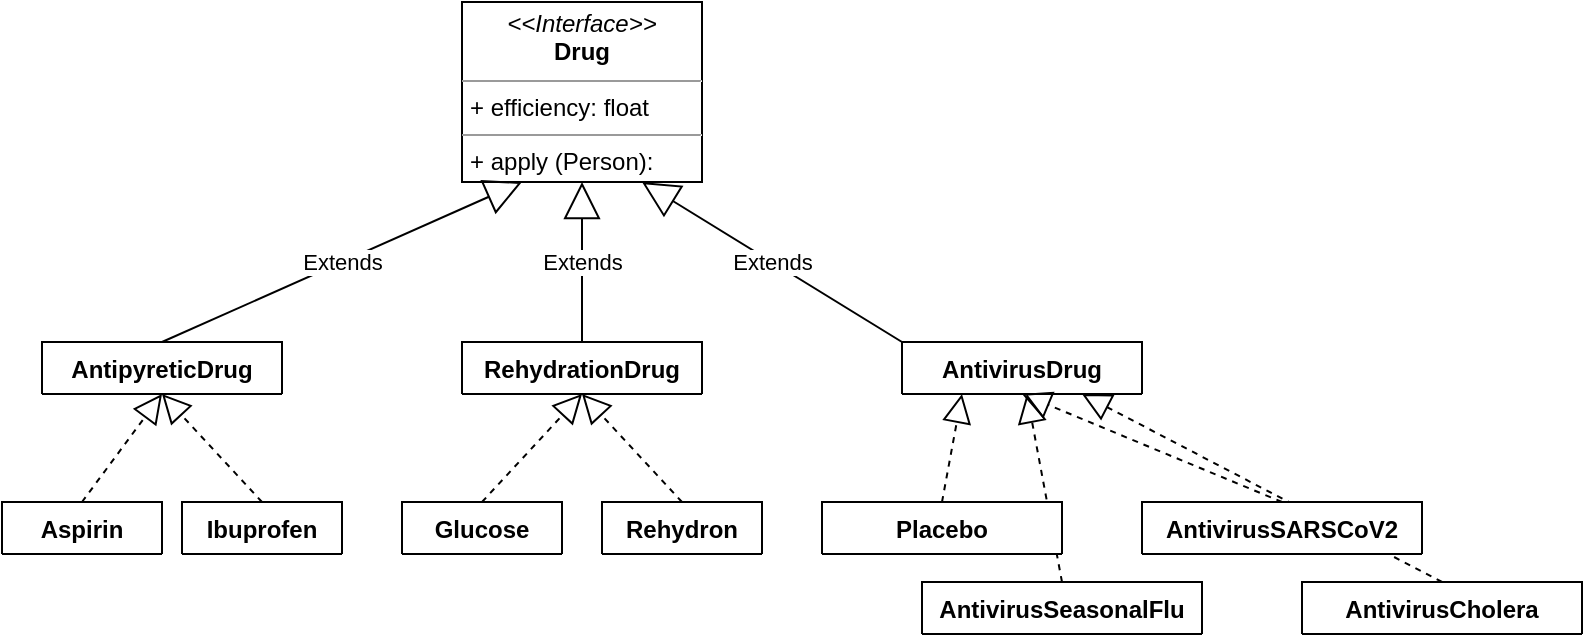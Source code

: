 <mxfile version="13.7.4" type="github">
  <diagram id="5TIukd_n3g4UW3RruUCG" name="Page-1">
    <mxGraphModel dx="971" dy="747" grid="1" gridSize="10" guides="1" tooltips="1" connect="1" arrows="1" fold="1" page="1" pageScale="1" pageWidth="827" pageHeight="1169" math="0" shadow="0">
      <root>
        <mxCell id="0" />
        <mxCell id="1" parent="0" />
        <mxCell id="hdpgLRlO6QaFKLSQQ1CS-11" value="&lt;p style=&quot;margin: 0px ; margin-top: 4px ; text-align: center&quot;&gt;&lt;i&gt;&amp;lt;&amp;lt;Interface&amp;gt;&amp;gt;&lt;/i&gt;&lt;br&gt;&lt;b&gt;Drug&lt;/b&gt;&lt;/p&gt;&lt;hr size=&quot;1&quot;&gt;&lt;p style=&quot;margin: 0px ; margin-left: 4px&quot;&gt;+ efficiency: float&lt;br&gt;&lt;/p&gt;&lt;hr size=&quot;1&quot;&gt;&lt;p style=&quot;margin: 0px ; margin-left: 4px&quot;&gt;+ apply (Person):&amp;nbsp;&lt;br&gt;&lt;/p&gt;" style="verticalAlign=top;align=left;overflow=fill;fontSize=12;fontFamily=Helvetica;html=1;" vertex="1" parent="1">
          <mxGeometry x="250" y="80" width="120" height="90" as="geometry" />
        </mxCell>
        <mxCell id="hdpgLRlO6QaFKLSQQ1CS-20" value="" style="endArrow=block;dashed=1;endFill=0;endSize=12;html=1;entryX=0.5;entryY=1;entryDx=0;entryDy=0;exitX=0.5;exitY=0;exitDx=0;exitDy=0;" edge="1" parent="1" source="hdpgLRlO6QaFKLSQQ1CS-12" target="hdpgLRlO6QaFKLSQQ1CS-1">
          <mxGeometry width="160" relative="1" as="geometry">
            <mxPoint x="330" y="460" as="sourcePoint" />
            <mxPoint x="490" y="460" as="targetPoint" />
          </mxGeometry>
        </mxCell>
        <mxCell id="hdpgLRlO6QaFKLSQQ1CS-21" value="Extends" style="endArrow=block;endSize=16;endFill=0;html=1;entryX=0.25;entryY=1;entryDx=0;entryDy=0;exitX=0.5;exitY=0;exitDx=0;exitDy=0;" edge="1" parent="1" source="hdpgLRlO6QaFKLSQQ1CS-1" target="hdpgLRlO6QaFKLSQQ1CS-11">
          <mxGeometry width="160" relative="1" as="geometry">
            <mxPoint x="330" y="460" as="sourcePoint" />
            <mxPoint x="490" y="460" as="targetPoint" />
          </mxGeometry>
        </mxCell>
        <mxCell id="hdpgLRlO6QaFKLSQQ1CS-22" value="" style="endArrow=block;dashed=1;endFill=0;endSize=12;html=1;entryX=0.5;entryY=1;entryDx=0;entryDy=0;exitX=0.5;exitY=0;exitDx=0;exitDy=0;" edge="1" parent="1" source="hdpgLRlO6QaFKLSQQ1CS-16" target="hdpgLRlO6QaFKLSQQ1CS-1">
          <mxGeometry width="160" relative="1" as="geometry">
            <mxPoint x="110" y="320" as="sourcePoint" />
            <mxPoint x="160" y="286" as="targetPoint" />
          </mxGeometry>
        </mxCell>
        <mxCell id="hdpgLRlO6QaFKLSQQ1CS-12" value="Aspirin" style="swimlane;fontStyle=1;align=center;verticalAlign=top;childLayout=stackLayout;horizontal=1;startSize=26;horizontalStack=0;resizeParent=1;resizeParentMax=0;resizeLast=0;collapsible=1;marginBottom=0;" vertex="1" collapsed="1" parent="1">
          <mxGeometry x="20" y="330" width="80" height="26" as="geometry">
            <mxRectangle x="90" y="250" width="120" height="86" as="alternateBounds" />
          </mxGeometry>
        </mxCell>
        <mxCell id="hdpgLRlO6QaFKLSQQ1CS-13" value=" " style="text;strokeColor=none;fillColor=none;align=left;verticalAlign=top;spacingLeft=4;spacingRight=4;overflow=hidden;rotatable=0;points=[[0,0.5],[1,0.5]];portConstraint=eastwest;" vertex="1" parent="hdpgLRlO6QaFKLSQQ1CS-12">
          <mxGeometry y="26" width="80" height="26" as="geometry" />
        </mxCell>
        <mxCell id="hdpgLRlO6QaFKLSQQ1CS-14" value="" style="line;strokeWidth=1;fillColor=none;align=left;verticalAlign=middle;spacingTop=-1;spacingLeft=3;spacingRight=3;rotatable=0;labelPosition=right;points=[];portConstraint=eastwest;" vertex="1" parent="hdpgLRlO6QaFKLSQQ1CS-12">
          <mxGeometry y="52" width="80" height="8" as="geometry" />
        </mxCell>
        <mxCell id="hdpgLRlO6QaFKLSQQ1CS-15" value=" " style="text;strokeColor=none;fillColor=none;align=left;verticalAlign=top;spacingLeft=4;spacingRight=4;overflow=hidden;rotatable=0;points=[[0,0.5],[1,0.5]];portConstraint=eastwest;" vertex="1" parent="hdpgLRlO6QaFKLSQQ1CS-12">
          <mxGeometry y="60" width="80" height="26" as="geometry" />
        </mxCell>
        <mxCell id="hdpgLRlO6QaFKLSQQ1CS-23" value="RehydrationDrug" style="swimlane;fontStyle=1;align=center;verticalAlign=top;childLayout=stackLayout;horizontal=1;startSize=26;horizontalStack=0;resizeParent=1;resizeParentMax=0;resizeLast=0;collapsible=1;marginBottom=0;" vertex="1" collapsed="1" parent="1">
          <mxGeometry x="250" y="250" width="120" height="26" as="geometry">
            <mxRectangle x="90" y="250" width="120" height="86" as="alternateBounds" />
          </mxGeometry>
        </mxCell>
        <mxCell id="hdpgLRlO6QaFKLSQQ1CS-24" value=" " style="text;strokeColor=none;fillColor=none;align=left;verticalAlign=top;spacingLeft=4;spacingRight=4;overflow=hidden;rotatable=0;points=[[0,0.5],[1,0.5]];portConstraint=eastwest;" vertex="1" parent="hdpgLRlO6QaFKLSQQ1CS-23">
          <mxGeometry y="26" width="120" height="26" as="geometry" />
        </mxCell>
        <mxCell id="hdpgLRlO6QaFKLSQQ1CS-25" value="" style="line;strokeWidth=1;fillColor=none;align=left;verticalAlign=middle;spacingTop=-1;spacingLeft=3;spacingRight=3;rotatable=0;labelPosition=right;points=[];portConstraint=eastwest;" vertex="1" parent="hdpgLRlO6QaFKLSQQ1CS-23">
          <mxGeometry y="52" width="120" height="8" as="geometry" />
        </mxCell>
        <mxCell id="hdpgLRlO6QaFKLSQQ1CS-26" value=" " style="text;strokeColor=none;fillColor=none;align=left;verticalAlign=top;spacingLeft=4;spacingRight=4;overflow=hidden;rotatable=0;points=[[0,0.5],[1,0.5]];portConstraint=eastwest;" vertex="1" parent="hdpgLRlO6QaFKLSQQ1CS-23">
          <mxGeometry y="60" width="120" height="26" as="geometry" />
        </mxCell>
        <mxCell id="hdpgLRlO6QaFKLSQQ1CS-43" value="Extends" style="endArrow=block;endSize=16;endFill=0;html=1;entryX=0.5;entryY=1;entryDx=0;entryDy=0;exitX=0.5;exitY=0;exitDx=0;exitDy=0;" edge="1" parent="1" source="hdpgLRlO6QaFKLSQQ1CS-23" target="hdpgLRlO6QaFKLSQQ1CS-11">
          <mxGeometry width="160" relative="1" as="geometry">
            <mxPoint x="160" y="260.0" as="sourcePoint" />
            <mxPoint x="160" y="200.0" as="targetPoint" />
          </mxGeometry>
        </mxCell>
        <mxCell id="hdpgLRlO6QaFKLSQQ1CS-44" value="Extends" style="endArrow=block;endSize=16;endFill=0;html=1;entryX=0.75;entryY=1;entryDx=0;entryDy=0;exitX=0;exitY=0;exitDx=0;exitDy=0;" edge="1" parent="1" source="hdpgLRlO6QaFKLSQQ1CS-27" target="hdpgLRlO6QaFKLSQQ1CS-11">
          <mxGeometry width="160" relative="1" as="geometry">
            <mxPoint x="320" y="260.0" as="sourcePoint" />
            <mxPoint x="220" y="200.0" as="targetPoint" />
          </mxGeometry>
        </mxCell>
        <mxCell id="hdpgLRlO6QaFKLSQQ1CS-27" value="AntivirusDrug" style="swimlane;fontStyle=1;align=center;verticalAlign=top;childLayout=stackLayout;horizontal=1;startSize=26;horizontalStack=0;resizeParent=1;resizeParentMax=0;resizeLast=0;collapsible=1;marginBottom=0;" vertex="1" collapsed="1" parent="1">
          <mxGeometry x="470" y="250" width="120" height="26" as="geometry">
            <mxRectangle x="90" y="250" width="120" height="86" as="alternateBounds" />
          </mxGeometry>
        </mxCell>
        <mxCell id="hdpgLRlO6QaFKLSQQ1CS-28" value=" " style="text;strokeColor=none;fillColor=none;align=left;verticalAlign=top;spacingLeft=4;spacingRight=4;overflow=hidden;rotatable=0;points=[[0,0.5],[1,0.5]];portConstraint=eastwest;" vertex="1" parent="hdpgLRlO6QaFKLSQQ1CS-27">
          <mxGeometry y="26" width="120" height="26" as="geometry" />
        </mxCell>
        <mxCell id="hdpgLRlO6QaFKLSQQ1CS-29" value="" style="line;strokeWidth=1;fillColor=none;align=left;verticalAlign=middle;spacingTop=-1;spacingLeft=3;spacingRight=3;rotatable=0;labelPosition=right;points=[];portConstraint=eastwest;" vertex="1" parent="hdpgLRlO6QaFKLSQQ1CS-27">
          <mxGeometry y="52" width="120" height="8" as="geometry" />
        </mxCell>
        <mxCell id="hdpgLRlO6QaFKLSQQ1CS-30" value=" " style="text;strokeColor=none;fillColor=none;align=left;verticalAlign=top;spacingLeft=4;spacingRight=4;overflow=hidden;rotatable=0;points=[[0,0.5],[1,0.5]];portConstraint=eastwest;" vertex="1" parent="hdpgLRlO6QaFKLSQQ1CS-27">
          <mxGeometry y="60" width="120" height="26" as="geometry" />
        </mxCell>
        <mxCell id="hdpgLRlO6QaFKLSQQ1CS-49" value="" style="endArrow=block;dashed=1;endFill=0;endSize=12;html=1;exitX=0.5;exitY=0;exitDx=0;exitDy=0;" edge="1" parent="1" source="hdpgLRlO6QaFKLSQQ1CS-35" target="hdpgLRlO6QaFKLSQQ1CS-27">
          <mxGeometry width="160" relative="1" as="geometry">
            <mxPoint x="230" y="340" as="sourcePoint" />
            <mxPoint x="160" y="286" as="targetPoint" />
          </mxGeometry>
        </mxCell>
        <mxCell id="hdpgLRlO6QaFKLSQQ1CS-50" value="" style="endArrow=block;dashed=1;endFill=0;endSize=12;html=1;exitX=0.5;exitY=0;exitDx=0;exitDy=0;" edge="1" parent="1" source="hdpgLRlO6QaFKLSQQ1CS-39">
          <mxGeometry width="160" relative="1" as="geometry">
            <mxPoint x="510" y="380" as="sourcePoint" />
            <mxPoint x="530" y="276" as="targetPoint" />
          </mxGeometry>
        </mxCell>
        <mxCell id="hdpgLRlO6QaFKLSQQ1CS-51" value="" style="endArrow=block;dashed=1;endFill=0;endSize=12;html=1;exitX=0.5;exitY=0;exitDx=0;exitDy=0;entryX=0.25;entryY=1;entryDx=0;entryDy=0;" edge="1" parent="1" source="hdpgLRlO6QaFKLSQQ1CS-31" target="hdpgLRlO6QaFKLSQQ1CS-27">
          <mxGeometry width="160" relative="1" as="geometry">
            <mxPoint x="520" y="390" as="sourcePoint" />
            <mxPoint x="546.355" y="296" as="targetPoint" />
          </mxGeometry>
        </mxCell>
        <mxCell id="hdpgLRlO6QaFKLSQQ1CS-52" value="" style="endArrow=block;dashed=1;endFill=0;endSize=12;html=1;exitX=0.5;exitY=0;exitDx=0;exitDy=0;entryX=0.75;entryY=1;entryDx=0;entryDy=0;" edge="1" parent="1" source="hdpgLRlO6QaFKLSQQ1CS-45" target="hdpgLRlO6QaFKLSQQ1CS-27">
          <mxGeometry width="160" relative="1" as="geometry">
            <mxPoint x="530" y="400" as="sourcePoint" />
            <mxPoint x="556.355" y="306" as="targetPoint" />
          </mxGeometry>
        </mxCell>
        <mxCell id="hdpgLRlO6QaFKLSQQ1CS-16" value="Ibuprofen" style="swimlane;fontStyle=1;align=center;verticalAlign=top;childLayout=stackLayout;horizontal=1;startSize=26;horizontalStack=0;resizeParent=1;resizeParentMax=0;resizeLast=0;collapsible=1;marginBottom=0;" vertex="1" collapsed="1" parent="1">
          <mxGeometry x="110" y="330" width="80" height="26" as="geometry">
            <mxRectangle x="90" y="250" width="120" height="86" as="alternateBounds" />
          </mxGeometry>
        </mxCell>
        <mxCell id="hdpgLRlO6QaFKLSQQ1CS-17" value=" " style="text;strokeColor=none;fillColor=none;align=left;verticalAlign=top;spacingLeft=4;spacingRight=4;overflow=hidden;rotatable=0;points=[[0,0.5],[1,0.5]];portConstraint=eastwest;" vertex="1" parent="hdpgLRlO6QaFKLSQQ1CS-16">
          <mxGeometry y="26" width="80" height="26" as="geometry" />
        </mxCell>
        <mxCell id="hdpgLRlO6QaFKLSQQ1CS-18" value="" style="line;strokeWidth=1;fillColor=none;align=left;verticalAlign=middle;spacingTop=-1;spacingLeft=3;spacingRight=3;rotatable=0;labelPosition=right;points=[];portConstraint=eastwest;" vertex="1" parent="hdpgLRlO6QaFKLSQQ1CS-16">
          <mxGeometry y="52" width="80" height="8" as="geometry" />
        </mxCell>
        <mxCell id="hdpgLRlO6QaFKLSQQ1CS-19" value=" " style="text;strokeColor=none;fillColor=none;align=left;verticalAlign=top;spacingLeft=4;spacingRight=4;overflow=hidden;rotatable=0;points=[[0,0.5],[1,0.5]];portConstraint=eastwest;" vertex="1" parent="hdpgLRlO6QaFKLSQQ1CS-16">
          <mxGeometry y="60" width="80" height="26" as="geometry" />
        </mxCell>
        <mxCell id="hdpgLRlO6QaFKLSQQ1CS-1" value="AntipyreticDrug" style="swimlane;fontStyle=1;align=center;verticalAlign=top;childLayout=stackLayout;horizontal=1;startSize=26;horizontalStack=0;resizeParent=1;resizeParentMax=0;resizeLast=0;collapsible=1;marginBottom=0;" vertex="1" collapsed="1" parent="1">
          <mxGeometry x="40" y="250" width="120" height="26" as="geometry">
            <mxRectangle x="90" y="250" width="120" height="86" as="alternateBounds" />
          </mxGeometry>
        </mxCell>
        <mxCell id="hdpgLRlO6QaFKLSQQ1CS-2" value=" " style="text;strokeColor=none;fillColor=none;align=left;verticalAlign=top;spacingLeft=4;spacingRight=4;overflow=hidden;rotatable=0;points=[[0,0.5],[1,0.5]];portConstraint=eastwest;" vertex="1" parent="hdpgLRlO6QaFKLSQQ1CS-1">
          <mxGeometry y="26" width="120" height="26" as="geometry" />
        </mxCell>
        <mxCell id="hdpgLRlO6QaFKLSQQ1CS-3" value="" style="line;strokeWidth=1;fillColor=none;align=left;verticalAlign=middle;spacingTop=-1;spacingLeft=3;spacingRight=3;rotatable=0;labelPosition=right;points=[];portConstraint=eastwest;" vertex="1" parent="hdpgLRlO6QaFKLSQQ1CS-1">
          <mxGeometry y="52" width="120" height="8" as="geometry" />
        </mxCell>
        <mxCell id="hdpgLRlO6QaFKLSQQ1CS-4" value=" " style="text;strokeColor=none;fillColor=none;align=left;verticalAlign=top;spacingLeft=4;spacingRight=4;overflow=hidden;rotatable=0;points=[[0,0.5],[1,0.5]];portConstraint=eastwest;" vertex="1" parent="hdpgLRlO6QaFKLSQQ1CS-1">
          <mxGeometry y="60" width="120" height="26" as="geometry" />
        </mxCell>
        <mxCell id="hdpgLRlO6QaFKLSQQ1CS-53" value="Glucose" style="swimlane;fontStyle=1;align=center;verticalAlign=top;childLayout=stackLayout;horizontal=1;startSize=26;horizontalStack=0;resizeParent=1;resizeParentMax=0;resizeLast=0;collapsible=1;marginBottom=0;" vertex="1" collapsed="1" parent="1">
          <mxGeometry x="220" y="330" width="80" height="26" as="geometry">
            <mxRectangle x="90" y="250" width="120" height="86" as="alternateBounds" />
          </mxGeometry>
        </mxCell>
        <mxCell id="hdpgLRlO6QaFKLSQQ1CS-54" value=" " style="text;strokeColor=none;fillColor=none;align=left;verticalAlign=top;spacingLeft=4;spacingRight=4;overflow=hidden;rotatable=0;points=[[0,0.5],[1,0.5]];portConstraint=eastwest;" vertex="1" parent="hdpgLRlO6QaFKLSQQ1CS-53">
          <mxGeometry y="26" width="80" height="26" as="geometry" />
        </mxCell>
        <mxCell id="hdpgLRlO6QaFKLSQQ1CS-55" value="" style="line;strokeWidth=1;fillColor=none;align=left;verticalAlign=middle;spacingTop=-1;spacingLeft=3;spacingRight=3;rotatable=0;labelPosition=right;points=[];portConstraint=eastwest;" vertex="1" parent="hdpgLRlO6QaFKLSQQ1CS-53">
          <mxGeometry y="52" width="80" height="8" as="geometry" />
        </mxCell>
        <mxCell id="hdpgLRlO6QaFKLSQQ1CS-56" value=" " style="text;strokeColor=none;fillColor=none;align=left;verticalAlign=top;spacingLeft=4;spacingRight=4;overflow=hidden;rotatable=0;points=[[0,0.5],[1,0.5]];portConstraint=eastwest;" vertex="1" parent="hdpgLRlO6QaFKLSQQ1CS-53">
          <mxGeometry y="60" width="80" height="26" as="geometry" />
        </mxCell>
        <mxCell id="hdpgLRlO6QaFKLSQQ1CS-57" value="" style="endArrow=block;dashed=1;endFill=0;endSize=12;html=1;exitX=0.5;exitY=0;exitDx=0;exitDy=0;entryX=0.5;entryY=1;entryDx=0;entryDy=0;" edge="1" parent="1" source="hdpgLRlO6QaFKLSQQ1CS-53" target="hdpgLRlO6QaFKLSQQ1CS-23">
          <mxGeometry width="160" relative="1" as="geometry">
            <mxPoint x="160" y="340" as="sourcePoint" />
            <mxPoint x="110" y="286" as="targetPoint" />
          </mxGeometry>
        </mxCell>
        <mxCell id="hdpgLRlO6QaFKLSQQ1CS-31" value="Placebo" style="swimlane;fontStyle=1;align=center;verticalAlign=top;childLayout=stackLayout;horizontal=1;startSize=26;horizontalStack=0;resizeParent=1;resizeParentMax=0;resizeLast=0;collapsible=1;marginBottom=0;" vertex="1" collapsed="1" parent="1">
          <mxGeometry x="430" y="330" width="120" height="26" as="geometry">
            <mxRectangle x="90" y="250" width="120" height="86" as="alternateBounds" />
          </mxGeometry>
        </mxCell>
        <mxCell id="hdpgLRlO6QaFKLSQQ1CS-32" value=" " style="text;strokeColor=none;fillColor=none;align=left;verticalAlign=top;spacingLeft=4;spacingRight=4;overflow=hidden;rotatable=0;points=[[0,0.5],[1,0.5]];portConstraint=eastwest;" vertex="1" parent="hdpgLRlO6QaFKLSQQ1CS-31">
          <mxGeometry y="26" width="120" height="26" as="geometry" />
        </mxCell>
        <mxCell id="hdpgLRlO6QaFKLSQQ1CS-33" value="" style="line;strokeWidth=1;fillColor=none;align=left;verticalAlign=middle;spacingTop=-1;spacingLeft=3;spacingRight=3;rotatable=0;labelPosition=right;points=[];portConstraint=eastwest;" vertex="1" parent="hdpgLRlO6QaFKLSQQ1CS-31">
          <mxGeometry y="52" width="120" height="8" as="geometry" />
        </mxCell>
        <mxCell id="hdpgLRlO6QaFKLSQQ1CS-34" value=" " style="text;strokeColor=none;fillColor=none;align=left;verticalAlign=top;spacingLeft=4;spacingRight=4;overflow=hidden;rotatable=0;points=[[0,0.5],[1,0.5]];portConstraint=eastwest;" vertex="1" parent="hdpgLRlO6QaFKLSQQ1CS-31">
          <mxGeometry y="60" width="120" height="26" as="geometry" />
        </mxCell>
        <mxCell id="hdpgLRlO6QaFKLSQQ1CS-35" value="AntivirusSeasonalFlu" style="swimlane;fontStyle=1;align=center;verticalAlign=top;childLayout=stackLayout;horizontal=1;startSize=26;horizontalStack=0;resizeParent=1;resizeParentMax=0;resizeLast=0;collapsible=1;marginBottom=0;" vertex="1" collapsed="1" parent="1">
          <mxGeometry x="480" y="370" width="140" height="26" as="geometry">
            <mxRectangle x="90" y="250" width="120" height="86" as="alternateBounds" />
          </mxGeometry>
        </mxCell>
        <mxCell id="hdpgLRlO6QaFKLSQQ1CS-36" value=" " style="text;strokeColor=none;fillColor=none;align=left;verticalAlign=top;spacingLeft=4;spacingRight=4;overflow=hidden;rotatable=0;points=[[0,0.5],[1,0.5]];portConstraint=eastwest;" vertex="1" parent="hdpgLRlO6QaFKLSQQ1CS-35">
          <mxGeometry y="26" width="140" height="26" as="geometry" />
        </mxCell>
        <mxCell id="hdpgLRlO6QaFKLSQQ1CS-37" value="" style="line;strokeWidth=1;fillColor=none;align=left;verticalAlign=middle;spacingTop=-1;spacingLeft=3;spacingRight=3;rotatable=0;labelPosition=right;points=[];portConstraint=eastwest;" vertex="1" parent="hdpgLRlO6QaFKLSQQ1CS-35">
          <mxGeometry y="52" width="140" height="8" as="geometry" />
        </mxCell>
        <mxCell id="hdpgLRlO6QaFKLSQQ1CS-38" value=" " style="text;strokeColor=none;fillColor=none;align=left;verticalAlign=top;spacingLeft=4;spacingRight=4;overflow=hidden;rotatable=0;points=[[0,0.5],[1,0.5]];portConstraint=eastwest;" vertex="1" parent="hdpgLRlO6QaFKLSQQ1CS-35">
          <mxGeometry y="60" width="140" height="26" as="geometry" />
        </mxCell>
        <mxCell id="hdpgLRlO6QaFKLSQQ1CS-39" value="AntivirusSARSCoV2" style="swimlane;fontStyle=1;align=center;verticalAlign=top;childLayout=stackLayout;horizontal=1;startSize=26;horizontalStack=0;resizeParent=1;resizeParentMax=0;resizeLast=0;collapsible=1;marginBottom=0;" vertex="1" collapsed="1" parent="1">
          <mxGeometry x="590" y="330" width="140" height="26" as="geometry">
            <mxRectangle x="90" y="250" width="120" height="86" as="alternateBounds" />
          </mxGeometry>
        </mxCell>
        <mxCell id="hdpgLRlO6QaFKLSQQ1CS-40" value=" " style="text;strokeColor=none;fillColor=none;align=left;verticalAlign=top;spacingLeft=4;spacingRight=4;overflow=hidden;rotatable=0;points=[[0,0.5],[1,0.5]];portConstraint=eastwest;" vertex="1" parent="hdpgLRlO6QaFKLSQQ1CS-39">
          <mxGeometry y="26" width="140" height="26" as="geometry" />
        </mxCell>
        <mxCell id="hdpgLRlO6QaFKLSQQ1CS-41" value="" style="line;strokeWidth=1;fillColor=none;align=left;verticalAlign=middle;spacingTop=-1;spacingLeft=3;spacingRight=3;rotatable=0;labelPosition=right;points=[];portConstraint=eastwest;" vertex="1" parent="hdpgLRlO6QaFKLSQQ1CS-39">
          <mxGeometry y="52" width="140" height="8" as="geometry" />
        </mxCell>
        <mxCell id="hdpgLRlO6QaFKLSQQ1CS-42" value=" " style="text;strokeColor=none;fillColor=none;align=left;verticalAlign=top;spacingLeft=4;spacingRight=4;overflow=hidden;rotatable=0;points=[[0,0.5],[1,0.5]];portConstraint=eastwest;" vertex="1" parent="hdpgLRlO6QaFKLSQQ1CS-39">
          <mxGeometry y="60" width="140" height="26" as="geometry" />
        </mxCell>
        <mxCell id="hdpgLRlO6QaFKLSQQ1CS-45" value="AntivirusCholera" style="swimlane;fontStyle=1;align=center;verticalAlign=top;childLayout=stackLayout;horizontal=1;startSize=26;horizontalStack=0;resizeParent=1;resizeParentMax=0;resizeLast=0;collapsible=1;marginBottom=0;" vertex="1" collapsed="1" parent="1">
          <mxGeometry x="670" y="370" width="140" height="26" as="geometry">
            <mxRectangle x="90" y="250" width="120" height="86" as="alternateBounds" />
          </mxGeometry>
        </mxCell>
        <mxCell id="hdpgLRlO6QaFKLSQQ1CS-46" value=" " style="text;strokeColor=none;fillColor=none;align=left;verticalAlign=top;spacingLeft=4;spacingRight=4;overflow=hidden;rotatable=0;points=[[0,0.5],[1,0.5]];portConstraint=eastwest;" vertex="1" parent="hdpgLRlO6QaFKLSQQ1CS-45">
          <mxGeometry y="26" width="140" height="26" as="geometry" />
        </mxCell>
        <mxCell id="hdpgLRlO6QaFKLSQQ1CS-47" value="" style="line;strokeWidth=1;fillColor=none;align=left;verticalAlign=middle;spacingTop=-1;spacingLeft=3;spacingRight=3;rotatable=0;labelPosition=right;points=[];portConstraint=eastwest;" vertex="1" parent="hdpgLRlO6QaFKLSQQ1CS-45">
          <mxGeometry y="52" width="140" height="8" as="geometry" />
        </mxCell>
        <mxCell id="hdpgLRlO6QaFKLSQQ1CS-48" value=" " style="text;strokeColor=none;fillColor=none;align=left;verticalAlign=top;spacingLeft=4;spacingRight=4;overflow=hidden;rotatable=0;points=[[0,0.5],[1,0.5]];portConstraint=eastwest;" vertex="1" parent="hdpgLRlO6QaFKLSQQ1CS-45">
          <mxGeometry y="60" width="140" height="26" as="geometry" />
        </mxCell>
        <mxCell id="hdpgLRlO6QaFKLSQQ1CS-58" value="Rehydron" style="swimlane;fontStyle=1;align=center;verticalAlign=top;childLayout=stackLayout;horizontal=1;startSize=26;horizontalStack=0;resizeParent=1;resizeParentMax=0;resizeLast=0;collapsible=1;marginBottom=0;" vertex="1" collapsed="1" parent="1">
          <mxGeometry x="320" y="330" width="80" height="26" as="geometry">
            <mxRectangle x="90" y="250" width="120" height="86" as="alternateBounds" />
          </mxGeometry>
        </mxCell>
        <mxCell id="hdpgLRlO6QaFKLSQQ1CS-59" value=" " style="text;strokeColor=none;fillColor=none;align=left;verticalAlign=top;spacingLeft=4;spacingRight=4;overflow=hidden;rotatable=0;points=[[0,0.5],[1,0.5]];portConstraint=eastwest;" vertex="1" parent="hdpgLRlO6QaFKLSQQ1CS-58">
          <mxGeometry y="26" width="80" height="26" as="geometry" />
        </mxCell>
        <mxCell id="hdpgLRlO6QaFKLSQQ1CS-60" value="" style="line;strokeWidth=1;fillColor=none;align=left;verticalAlign=middle;spacingTop=-1;spacingLeft=3;spacingRight=3;rotatable=0;labelPosition=right;points=[];portConstraint=eastwest;" vertex="1" parent="hdpgLRlO6QaFKLSQQ1CS-58">
          <mxGeometry y="52" width="80" height="8" as="geometry" />
        </mxCell>
        <mxCell id="hdpgLRlO6QaFKLSQQ1CS-61" value=" " style="text;strokeColor=none;fillColor=none;align=left;verticalAlign=top;spacingLeft=4;spacingRight=4;overflow=hidden;rotatable=0;points=[[0,0.5],[1,0.5]];portConstraint=eastwest;" vertex="1" parent="hdpgLRlO6QaFKLSQQ1CS-58">
          <mxGeometry y="60" width="80" height="26" as="geometry" />
        </mxCell>
        <mxCell id="hdpgLRlO6QaFKLSQQ1CS-62" value="" style="endArrow=block;dashed=1;endFill=0;endSize=12;html=1;exitX=0.5;exitY=0;exitDx=0;exitDy=0;entryX=0.5;entryY=1;entryDx=0;entryDy=0;" edge="1" parent="1" source="hdpgLRlO6QaFKLSQQ1CS-58" target="hdpgLRlO6QaFKLSQQ1CS-23">
          <mxGeometry width="160" relative="1" as="geometry">
            <mxPoint x="270" y="340" as="sourcePoint" />
            <mxPoint x="320" y="286" as="targetPoint" />
          </mxGeometry>
        </mxCell>
      </root>
    </mxGraphModel>
  </diagram>
</mxfile>
